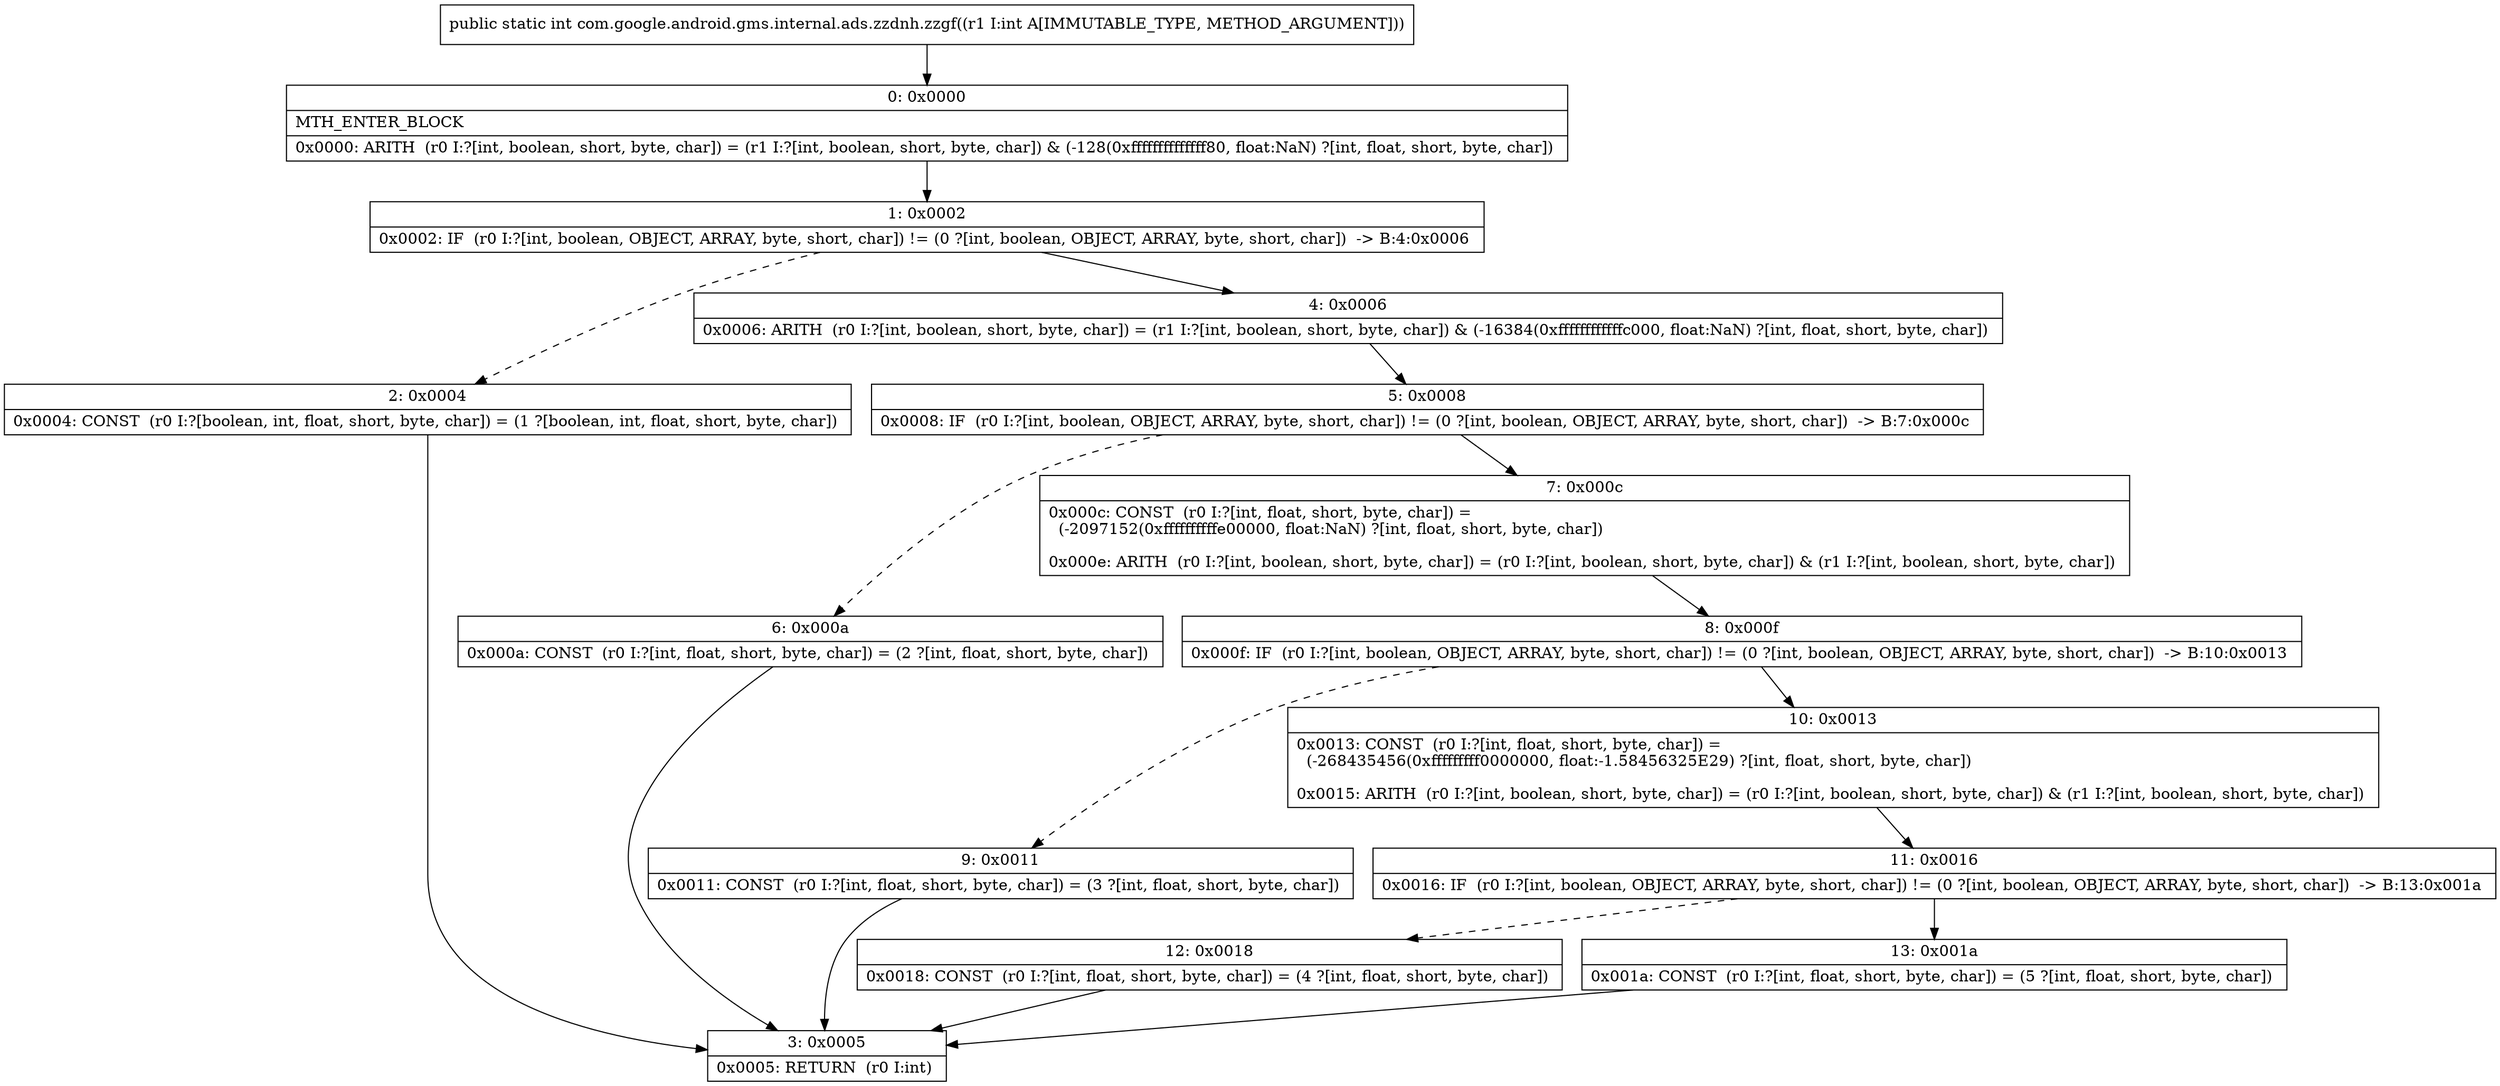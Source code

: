 digraph "CFG forcom.google.android.gms.internal.ads.zzdnh.zzgf(I)I" {
Node_0 [shape=record,label="{0\:\ 0x0000|MTH_ENTER_BLOCK\l|0x0000: ARITH  (r0 I:?[int, boolean, short, byte, char]) = (r1 I:?[int, boolean, short, byte, char]) & (\-128(0xffffffffffffff80, float:NaN) ?[int, float, short, byte, char]) \l}"];
Node_1 [shape=record,label="{1\:\ 0x0002|0x0002: IF  (r0 I:?[int, boolean, OBJECT, ARRAY, byte, short, char]) != (0 ?[int, boolean, OBJECT, ARRAY, byte, short, char])  \-\> B:4:0x0006 \l}"];
Node_2 [shape=record,label="{2\:\ 0x0004|0x0004: CONST  (r0 I:?[boolean, int, float, short, byte, char]) = (1 ?[boolean, int, float, short, byte, char]) \l}"];
Node_3 [shape=record,label="{3\:\ 0x0005|0x0005: RETURN  (r0 I:int) \l}"];
Node_4 [shape=record,label="{4\:\ 0x0006|0x0006: ARITH  (r0 I:?[int, boolean, short, byte, char]) = (r1 I:?[int, boolean, short, byte, char]) & (\-16384(0xffffffffffffc000, float:NaN) ?[int, float, short, byte, char]) \l}"];
Node_5 [shape=record,label="{5\:\ 0x0008|0x0008: IF  (r0 I:?[int, boolean, OBJECT, ARRAY, byte, short, char]) != (0 ?[int, boolean, OBJECT, ARRAY, byte, short, char])  \-\> B:7:0x000c \l}"];
Node_6 [shape=record,label="{6\:\ 0x000a|0x000a: CONST  (r0 I:?[int, float, short, byte, char]) = (2 ?[int, float, short, byte, char]) \l}"];
Node_7 [shape=record,label="{7\:\ 0x000c|0x000c: CONST  (r0 I:?[int, float, short, byte, char]) = \l  (\-2097152(0xffffffffffe00000, float:NaN) ?[int, float, short, byte, char])\l \l0x000e: ARITH  (r0 I:?[int, boolean, short, byte, char]) = (r0 I:?[int, boolean, short, byte, char]) & (r1 I:?[int, boolean, short, byte, char]) \l}"];
Node_8 [shape=record,label="{8\:\ 0x000f|0x000f: IF  (r0 I:?[int, boolean, OBJECT, ARRAY, byte, short, char]) != (0 ?[int, boolean, OBJECT, ARRAY, byte, short, char])  \-\> B:10:0x0013 \l}"];
Node_9 [shape=record,label="{9\:\ 0x0011|0x0011: CONST  (r0 I:?[int, float, short, byte, char]) = (3 ?[int, float, short, byte, char]) \l}"];
Node_10 [shape=record,label="{10\:\ 0x0013|0x0013: CONST  (r0 I:?[int, float, short, byte, char]) = \l  (\-268435456(0xfffffffff0000000, float:\-1.58456325E29) ?[int, float, short, byte, char])\l \l0x0015: ARITH  (r0 I:?[int, boolean, short, byte, char]) = (r0 I:?[int, boolean, short, byte, char]) & (r1 I:?[int, boolean, short, byte, char]) \l}"];
Node_11 [shape=record,label="{11\:\ 0x0016|0x0016: IF  (r0 I:?[int, boolean, OBJECT, ARRAY, byte, short, char]) != (0 ?[int, boolean, OBJECT, ARRAY, byte, short, char])  \-\> B:13:0x001a \l}"];
Node_12 [shape=record,label="{12\:\ 0x0018|0x0018: CONST  (r0 I:?[int, float, short, byte, char]) = (4 ?[int, float, short, byte, char]) \l}"];
Node_13 [shape=record,label="{13\:\ 0x001a|0x001a: CONST  (r0 I:?[int, float, short, byte, char]) = (5 ?[int, float, short, byte, char]) \l}"];
MethodNode[shape=record,label="{public static int com.google.android.gms.internal.ads.zzdnh.zzgf((r1 I:int A[IMMUTABLE_TYPE, METHOD_ARGUMENT])) }"];
MethodNode -> Node_0;
Node_0 -> Node_1;
Node_1 -> Node_2[style=dashed];
Node_1 -> Node_4;
Node_2 -> Node_3;
Node_4 -> Node_5;
Node_5 -> Node_6[style=dashed];
Node_5 -> Node_7;
Node_6 -> Node_3;
Node_7 -> Node_8;
Node_8 -> Node_9[style=dashed];
Node_8 -> Node_10;
Node_9 -> Node_3;
Node_10 -> Node_11;
Node_11 -> Node_12[style=dashed];
Node_11 -> Node_13;
Node_12 -> Node_3;
Node_13 -> Node_3;
}

